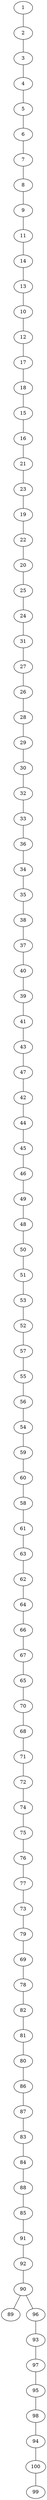 graph g_m_99{
1--2
2--3
3--4
4--5
5--6
6--7
7--8
8--9
9--11
11--14
14--13
13--10
10--12
12--17
17--18
18--15
15--16
16--21
21--23
23--19
19--22
22--20
20--25
25--24
24--31
31--27
27--26
26--28
28--29
29--30
30--32
32--33
33--36
36--34
34--35
35--38
38--37
37--40
40--39
39--41
41--43
43--47
47--42
42--44
44--45
45--46
46--49
49--48
48--50
50--51
51--53
53--52
52--57
57--55
55--56
56--54
54--59
59--60
60--58
58--61
61--63
63--62
62--64
64--66
66--67
67--65
65--70
70--68
68--71
71--72
72--74
74--75
75--76
76--77
77--73
73--79
79--69
69--78
78--82
82--81
81--80
80--86
86--87
87--83
83--84
84--88
88--85
85--91
91--92
92--90
90--89
90--96
96--93
93--97
97--95
95--98
98--94
94--100
100--99
}
